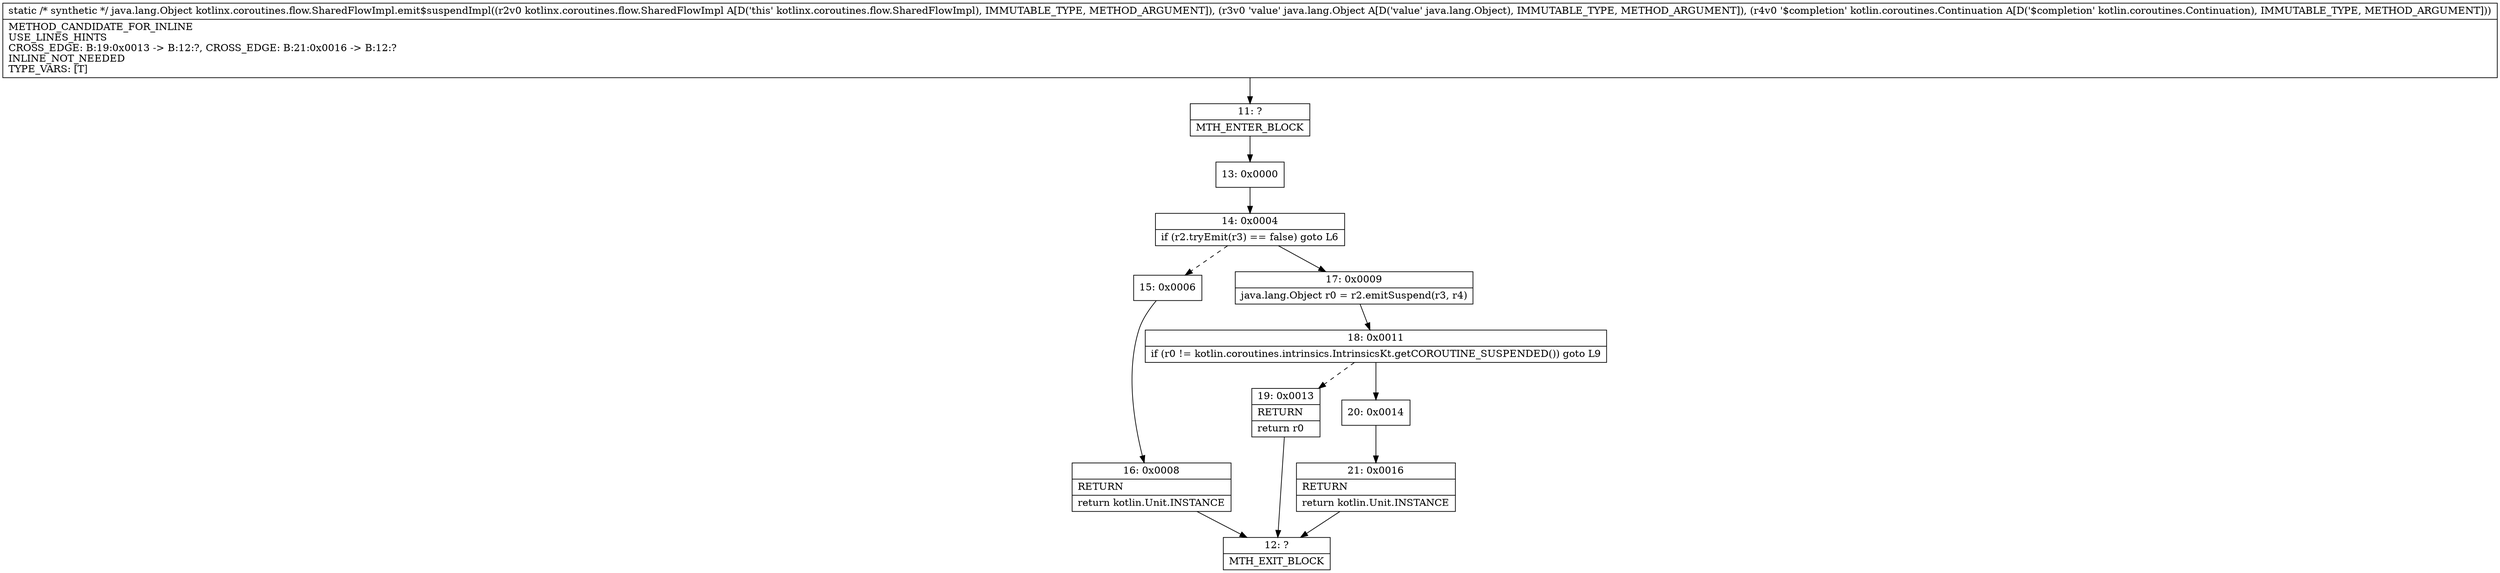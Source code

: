 digraph "CFG forkotlinx.coroutines.flow.SharedFlowImpl.emit$suspendImpl(Lkotlinx\/coroutines\/flow\/SharedFlowImpl;Ljava\/lang\/Object;Lkotlin\/coroutines\/Continuation;)Ljava\/lang\/Object;" {
Node_11 [shape=record,label="{11\:\ ?|MTH_ENTER_BLOCK\l}"];
Node_13 [shape=record,label="{13\:\ 0x0000}"];
Node_14 [shape=record,label="{14\:\ 0x0004|if (r2.tryEmit(r3) == false) goto L6\l}"];
Node_15 [shape=record,label="{15\:\ 0x0006}"];
Node_16 [shape=record,label="{16\:\ 0x0008|RETURN\l|return kotlin.Unit.INSTANCE\l}"];
Node_12 [shape=record,label="{12\:\ ?|MTH_EXIT_BLOCK\l}"];
Node_17 [shape=record,label="{17\:\ 0x0009|java.lang.Object r0 = r2.emitSuspend(r3, r4)\l}"];
Node_18 [shape=record,label="{18\:\ 0x0011|if (r0 != kotlin.coroutines.intrinsics.IntrinsicsKt.getCOROUTINE_SUSPENDED()) goto L9\l}"];
Node_19 [shape=record,label="{19\:\ 0x0013|RETURN\l|return r0\l}"];
Node_20 [shape=record,label="{20\:\ 0x0014}"];
Node_21 [shape=record,label="{21\:\ 0x0016|RETURN\l|return kotlin.Unit.INSTANCE\l}"];
MethodNode[shape=record,label="{static \/* synthetic *\/ java.lang.Object kotlinx.coroutines.flow.SharedFlowImpl.emit$suspendImpl((r2v0 kotlinx.coroutines.flow.SharedFlowImpl A[D('this' kotlinx.coroutines.flow.SharedFlowImpl), IMMUTABLE_TYPE, METHOD_ARGUMENT]), (r3v0 'value' java.lang.Object A[D('value' java.lang.Object), IMMUTABLE_TYPE, METHOD_ARGUMENT]), (r4v0 '$completion' kotlin.coroutines.Continuation A[D('$completion' kotlin.coroutines.Continuation), IMMUTABLE_TYPE, METHOD_ARGUMENT]))  | METHOD_CANDIDATE_FOR_INLINE\lUSE_LINES_HINTS\lCROSS_EDGE: B:19:0x0013 \-\> B:12:?, CROSS_EDGE: B:21:0x0016 \-\> B:12:?\lINLINE_NOT_NEEDED\lTYPE_VARS: [T]\l}"];
MethodNode -> Node_11;Node_11 -> Node_13;
Node_13 -> Node_14;
Node_14 -> Node_15[style=dashed];
Node_14 -> Node_17;
Node_15 -> Node_16;
Node_16 -> Node_12;
Node_17 -> Node_18;
Node_18 -> Node_19[style=dashed];
Node_18 -> Node_20;
Node_19 -> Node_12;
Node_20 -> Node_21;
Node_21 -> Node_12;
}

